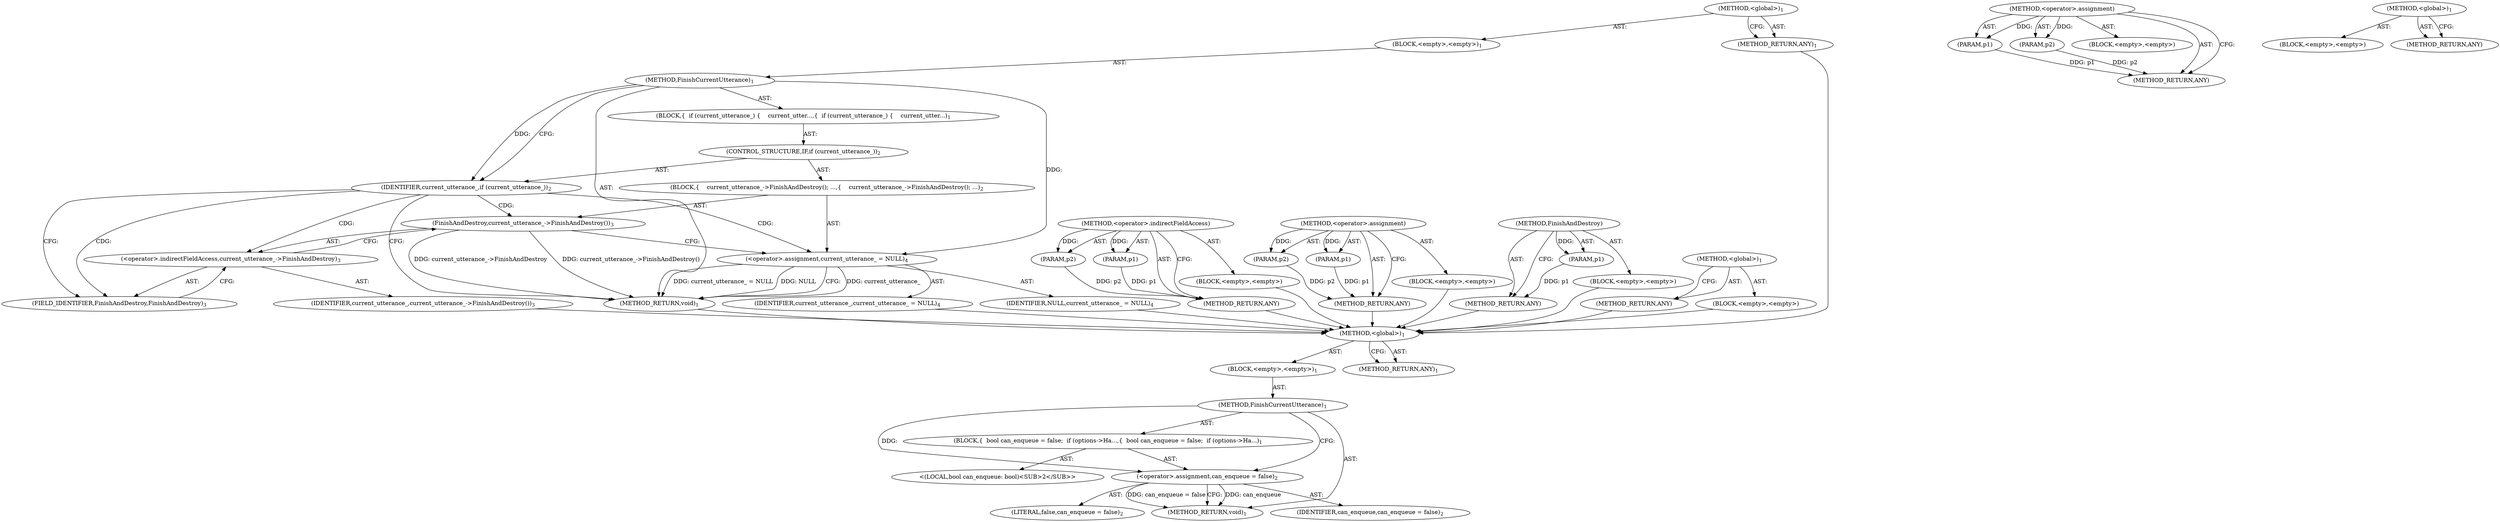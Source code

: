 digraph "&lt;global&gt;" {
vulnerable_6 [label=<(METHOD,&lt;global&gt;)<SUB>1</SUB>>];
vulnerable_7 [label=<(BLOCK,&lt;empty&gt;,&lt;empty&gt;)<SUB>1</SUB>>];
vulnerable_8 [label=<(METHOD,FinishCurrentUtterance)<SUB>1</SUB>>];
vulnerable_9 [label=<(BLOCK,{
  if (current_utterance_) {
    current_utter...,{
  if (current_utterance_) {
    current_utter...)<SUB>1</SUB>>];
vulnerable_10 [label=<(CONTROL_STRUCTURE,IF,if (current_utterance_))<SUB>2</SUB>>];
vulnerable_11 [label=<(IDENTIFIER,current_utterance_,if (current_utterance_))<SUB>2</SUB>>];
vulnerable_12 [label=<(BLOCK,{
    current_utterance_-&gt;FinishAndDestroy();
 ...,{
    current_utterance_-&gt;FinishAndDestroy();
 ...)<SUB>2</SUB>>];
vulnerable_13 [label=<(FinishAndDestroy,current_utterance_-&gt;FinishAndDestroy())<SUB>3</SUB>>];
vulnerable_14 [label=<(&lt;operator&gt;.indirectFieldAccess,current_utterance_-&gt;FinishAndDestroy)<SUB>3</SUB>>];
vulnerable_15 [label=<(IDENTIFIER,current_utterance_,current_utterance_-&gt;FinishAndDestroy())<SUB>3</SUB>>];
vulnerable_16 [label=<(FIELD_IDENTIFIER,FinishAndDestroy,FinishAndDestroy)<SUB>3</SUB>>];
vulnerable_17 [label=<(&lt;operator&gt;.assignment,current_utterance_ = NULL)<SUB>4</SUB>>];
vulnerable_18 [label=<(IDENTIFIER,current_utterance_,current_utterance_ = NULL)<SUB>4</SUB>>];
vulnerable_19 [label=<(IDENTIFIER,NULL,current_utterance_ = NULL)<SUB>4</SUB>>];
vulnerable_20 [label=<(METHOD_RETURN,void)<SUB>1</SUB>>];
vulnerable_22 [label=<(METHOD_RETURN,ANY)<SUB>1</SUB>>];
vulnerable_39 [label=<(METHOD,&lt;operator&gt;.indirectFieldAccess)>];
vulnerable_40 [label=<(PARAM,p1)>];
vulnerable_41 [label=<(PARAM,p2)>];
vulnerable_42 [label=<(BLOCK,&lt;empty&gt;,&lt;empty&gt;)>];
vulnerable_43 [label=<(METHOD_RETURN,ANY)>];
vulnerable_44 [label=<(METHOD,&lt;operator&gt;.assignment)>];
vulnerable_45 [label=<(PARAM,p1)>];
vulnerable_46 [label=<(PARAM,p2)>];
vulnerable_47 [label=<(BLOCK,&lt;empty&gt;,&lt;empty&gt;)>];
vulnerable_48 [label=<(METHOD_RETURN,ANY)>];
vulnerable_35 [label=<(METHOD,FinishAndDestroy)>];
vulnerable_36 [label=<(PARAM,p1)>];
vulnerable_37 [label=<(BLOCK,&lt;empty&gt;,&lt;empty&gt;)>];
vulnerable_38 [label=<(METHOD_RETURN,ANY)>];
vulnerable_29 [label=<(METHOD,&lt;global&gt;)<SUB>1</SUB>>];
vulnerable_30 [label=<(BLOCK,&lt;empty&gt;,&lt;empty&gt;)>];
vulnerable_31 [label=<(METHOD_RETURN,ANY)>];
fixed_6 [label=<(METHOD,&lt;global&gt;)<SUB>1</SUB>>];
fixed_7 [label=<(BLOCK,&lt;empty&gt;,&lt;empty&gt;)<SUB>1</SUB>>];
fixed_8 [label=<(METHOD,FinishCurrentUtterance)<SUB>1</SUB>>];
fixed_9 [label=<(BLOCK,{
  bool can_enqueue = false;
  if (options-&gt;Ha...,{
  bool can_enqueue = false;
  if (options-&gt;Ha...)<SUB>1</SUB>>];
fixed_10 [label="<(LOCAL,bool can_enqueue: bool)<SUB>2</SUB>>"];
fixed_11 [label=<(&lt;operator&gt;.assignment,can_enqueue = false)<SUB>2</SUB>>];
fixed_12 [label=<(IDENTIFIER,can_enqueue,can_enqueue = false)<SUB>2</SUB>>];
fixed_13 [label=<(LITERAL,false,can_enqueue = false)<SUB>2</SUB>>];
fixed_14 [label=<(METHOD_RETURN,void)<SUB>1</SUB>>];
fixed_16 [label=<(METHOD_RETURN,ANY)<SUB>1</SUB>>];
fixed_31 [label=<(METHOD,&lt;operator&gt;.assignment)>];
fixed_32 [label=<(PARAM,p1)>];
fixed_33 [label=<(PARAM,p2)>];
fixed_34 [label=<(BLOCK,&lt;empty&gt;,&lt;empty&gt;)>];
fixed_35 [label=<(METHOD_RETURN,ANY)>];
fixed_25 [label=<(METHOD,&lt;global&gt;)<SUB>1</SUB>>];
fixed_26 [label=<(BLOCK,&lt;empty&gt;,&lt;empty&gt;)>];
fixed_27 [label=<(METHOD_RETURN,ANY)>];
vulnerable_6 -> vulnerable_7  [key=0, label="AST: "];
vulnerable_6 -> vulnerable_22  [key=0, label="AST: "];
vulnerable_6 -> vulnerable_22  [key=1, label="CFG: "];
vulnerable_7 -> vulnerable_8  [key=0, label="AST: "];
vulnerable_8 -> vulnerable_9  [key=0, label="AST: "];
vulnerable_8 -> vulnerable_20  [key=0, label="AST: "];
vulnerable_8 -> vulnerable_11  [key=0, label="CFG: "];
vulnerable_8 -> vulnerable_11  [key=1, label="DDG: "];
vulnerable_8 -> vulnerable_17  [key=0, label="DDG: "];
vulnerable_9 -> vulnerable_10  [key=0, label="AST: "];
vulnerable_10 -> vulnerable_11  [key=0, label="AST: "];
vulnerable_10 -> vulnerable_12  [key=0, label="AST: "];
vulnerable_11 -> vulnerable_20  [key=0, label="CFG: "];
vulnerable_11 -> vulnerable_16  [key=0, label="CFG: "];
vulnerable_11 -> vulnerable_16  [key=1, label="CDG: "];
vulnerable_11 -> vulnerable_17  [key=0, label="CDG: "];
vulnerable_11 -> vulnerable_13  [key=0, label="CDG: "];
vulnerable_11 -> vulnerable_14  [key=0, label="CDG: "];
vulnerable_12 -> vulnerable_13  [key=0, label="AST: "];
vulnerable_12 -> vulnerable_17  [key=0, label="AST: "];
vulnerable_13 -> vulnerable_14  [key=0, label="AST: "];
vulnerable_13 -> vulnerable_17  [key=0, label="CFG: "];
vulnerable_13 -> vulnerable_20  [key=0, label="DDG: current_utterance_-&gt;FinishAndDestroy"];
vulnerable_13 -> vulnerable_20  [key=1, label="DDG: current_utterance_-&gt;FinishAndDestroy()"];
vulnerable_14 -> vulnerable_15  [key=0, label="AST: "];
vulnerable_14 -> vulnerable_16  [key=0, label="AST: "];
vulnerable_14 -> vulnerable_13  [key=0, label="CFG: "];
vulnerable_15 -> fixed_6  [key=0];
vulnerable_16 -> vulnerable_14  [key=0, label="CFG: "];
vulnerable_17 -> vulnerable_18  [key=0, label="AST: "];
vulnerable_17 -> vulnerable_19  [key=0, label="AST: "];
vulnerable_17 -> vulnerable_20  [key=0, label="CFG: "];
vulnerable_17 -> vulnerable_20  [key=1, label="DDG: current_utterance_"];
vulnerable_17 -> vulnerable_20  [key=2, label="DDG: current_utterance_ = NULL"];
vulnerable_17 -> vulnerable_20  [key=3, label="DDG: NULL"];
vulnerable_18 -> fixed_6  [key=0];
vulnerable_19 -> fixed_6  [key=0];
vulnerable_20 -> fixed_6  [key=0];
vulnerable_22 -> fixed_6  [key=0];
vulnerable_39 -> vulnerable_40  [key=0, label="AST: "];
vulnerable_39 -> vulnerable_40  [key=1, label="DDG: "];
vulnerable_39 -> vulnerable_42  [key=0, label="AST: "];
vulnerable_39 -> vulnerable_41  [key=0, label="AST: "];
vulnerable_39 -> vulnerable_41  [key=1, label="DDG: "];
vulnerable_39 -> vulnerable_43  [key=0, label="AST: "];
vulnerable_39 -> vulnerable_43  [key=1, label="CFG: "];
vulnerable_40 -> vulnerable_43  [key=0, label="DDG: p1"];
vulnerable_41 -> vulnerable_43  [key=0, label="DDG: p2"];
vulnerable_42 -> fixed_6  [key=0];
vulnerable_43 -> fixed_6  [key=0];
vulnerable_44 -> vulnerable_45  [key=0, label="AST: "];
vulnerable_44 -> vulnerable_45  [key=1, label="DDG: "];
vulnerable_44 -> vulnerable_47  [key=0, label="AST: "];
vulnerable_44 -> vulnerable_46  [key=0, label="AST: "];
vulnerable_44 -> vulnerable_46  [key=1, label="DDG: "];
vulnerable_44 -> vulnerable_48  [key=0, label="AST: "];
vulnerable_44 -> vulnerable_48  [key=1, label="CFG: "];
vulnerable_45 -> vulnerable_48  [key=0, label="DDG: p1"];
vulnerable_46 -> vulnerable_48  [key=0, label="DDG: p2"];
vulnerable_47 -> fixed_6  [key=0];
vulnerable_48 -> fixed_6  [key=0];
vulnerable_35 -> vulnerable_36  [key=0, label="AST: "];
vulnerable_35 -> vulnerable_36  [key=1, label="DDG: "];
vulnerable_35 -> vulnerable_37  [key=0, label="AST: "];
vulnerable_35 -> vulnerable_38  [key=0, label="AST: "];
vulnerable_35 -> vulnerable_38  [key=1, label="CFG: "];
vulnerable_36 -> vulnerable_38  [key=0, label="DDG: p1"];
vulnerable_37 -> fixed_6  [key=0];
vulnerable_38 -> fixed_6  [key=0];
vulnerable_29 -> vulnerable_30  [key=0, label="AST: "];
vulnerable_29 -> vulnerable_31  [key=0, label="AST: "];
vulnerable_29 -> vulnerable_31  [key=1, label="CFG: "];
vulnerable_30 -> fixed_6  [key=0];
vulnerable_31 -> fixed_6  [key=0];
fixed_6 -> fixed_7  [key=0, label="AST: "];
fixed_6 -> fixed_16  [key=0, label="AST: "];
fixed_6 -> fixed_16  [key=1, label="CFG: "];
fixed_7 -> fixed_8  [key=0, label="AST: "];
fixed_8 -> fixed_9  [key=0, label="AST: "];
fixed_8 -> fixed_14  [key=0, label="AST: "];
fixed_8 -> fixed_11  [key=0, label="CFG: "];
fixed_8 -> fixed_11  [key=1, label="DDG: "];
fixed_9 -> fixed_10  [key=0, label="AST: "];
fixed_9 -> fixed_11  [key=0, label="AST: "];
fixed_11 -> fixed_12  [key=0, label="AST: "];
fixed_11 -> fixed_13  [key=0, label="AST: "];
fixed_11 -> fixed_14  [key=0, label="CFG: "];
fixed_11 -> fixed_14  [key=1, label="DDG: can_enqueue"];
fixed_11 -> fixed_14  [key=2, label="DDG: can_enqueue = false"];
fixed_31 -> fixed_32  [key=0, label="AST: "];
fixed_31 -> fixed_32  [key=1, label="DDG: "];
fixed_31 -> fixed_34  [key=0, label="AST: "];
fixed_31 -> fixed_33  [key=0, label="AST: "];
fixed_31 -> fixed_33  [key=1, label="DDG: "];
fixed_31 -> fixed_35  [key=0, label="AST: "];
fixed_31 -> fixed_35  [key=1, label="CFG: "];
fixed_32 -> fixed_35  [key=0, label="DDG: p1"];
fixed_33 -> fixed_35  [key=0, label="DDG: p2"];
fixed_25 -> fixed_26  [key=0, label="AST: "];
fixed_25 -> fixed_27  [key=0, label="AST: "];
fixed_25 -> fixed_27  [key=1, label="CFG: "];
}
